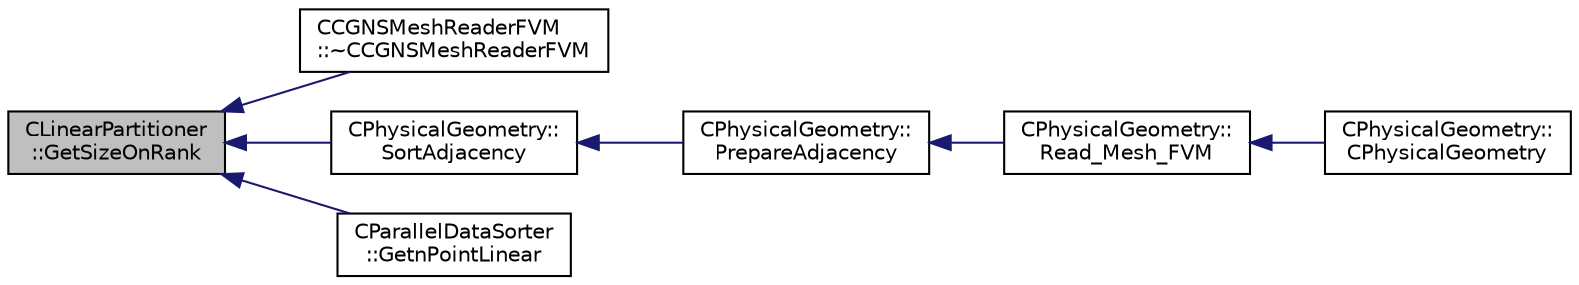 digraph "CLinearPartitioner::GetSizeOnRank"
{
  edge [fontname="Helvetica",fontsize="10",labelfontname="Helvetica",labelfontsize="10"];
  node [fontname="Helvetica",fontsize="10",shape=record];
  rankdir="LR";
  Node45 [label="CLinearPartitioner\l::GetSizeOnRank",height=0.2,width=0.4,color="black", fillcolor="grey75", style="filled", fontcolor="black"];
  Node45 -> Node46 [dir="back",color="midnightblue",fontsize="10",style="solid",fontname="Helvetica"];
  Node46 [label="CCGNSMeshReaderFVM\l::~CCGNSMeshReaderFVM",height=0.2,width=0.4,color="black", fillcolor="white", style="filled",URL="$class_c_c_g_n_s_mesh_reader_f_v_m.html#ad13465cb3781f7d99c3f55289cd0ec1b",tooltip="Destructor of the CCGNSMeshReaderFVM class. "];
  Node45 -> Node47 [dir="back",color="midnightblue",fontsize="10",style="solid",fontname="Helvetica"];
  Node47 [label="CPhysicalGeometry::\lSortAdjacency",height=0.2,width=0.4,color="black", fillcolor="white", style="filled",URL="$class_c_physical_geometry.html#a2d1b56a8c8e431e7899b4930ecc2c841",tooltip="Routine to sort the adjacency for ParMETIS for graph partitioning in parallel. "];
  Node47 -> Node48 [dir="back",color="midnightblue",fontsize="10",style="solid",fontname="Helvetica"];
  Node48 [label="CPhysicalGeometry::\lPrepareAdjacency",height=0.2,width=0.4,color="black", fillcolor="white", style="filled",URL="$class_c_physical_geometry.html#a8593994c6c03e08c11ed62936605e036",tooltip="Prepares the grid point adjacency based on a linearly partitioned mesh object needed by ParMETIS for ..."];
  Node48 -> Node49 [dir="back",color="midnightblue",fontsize="10",style="solid",fontname="Helvetica"];
  Node49 [label="CPhysicalGeometry::\lRead_Mesh_FVM",height=0.2,width=0.4,color="black", fillcolor="white", style="filled",URL="$class_c_physical_geometry.html#ad4096218a43c6a5ec4c56576c0c30e5b",tooltip="Reads the geometry of the grid and adjust the boundary conditions with the configuration file in para..."];
  Node49 -> Node50 [dir="back",color="midnightblue",fontsize="10",style="solid",fontname="Helvetica"];
  Node50 [label="CPhysicalGeometry::\lCPhysicalGeometry",height=0.2,width=0.4,color="black", fillcolor="white", style="filled",URL="$class_c_physical_geometry.html#a075a737b341a64de5463ddd41096692e",tooltip="Reads the geometry of the grid and adjust the boundary conditions with the configuration file..."];
  Node45 -> Node51 [dir="back",color="midnightblue",fontsize="10",style="solid",fontname="Helvetica"];
  Node51 [label="CParallelDataSorter\l::GetnPointLinear",height=0.2,width=0.4,color="black", fillcolor="white", style="filled",URL="$class_c_parallel_data_sorter.html#a34929f30dac1772bcb99a87fda960549",tooltip="Get the linear number of points  rank - the processor rank. "];
}

